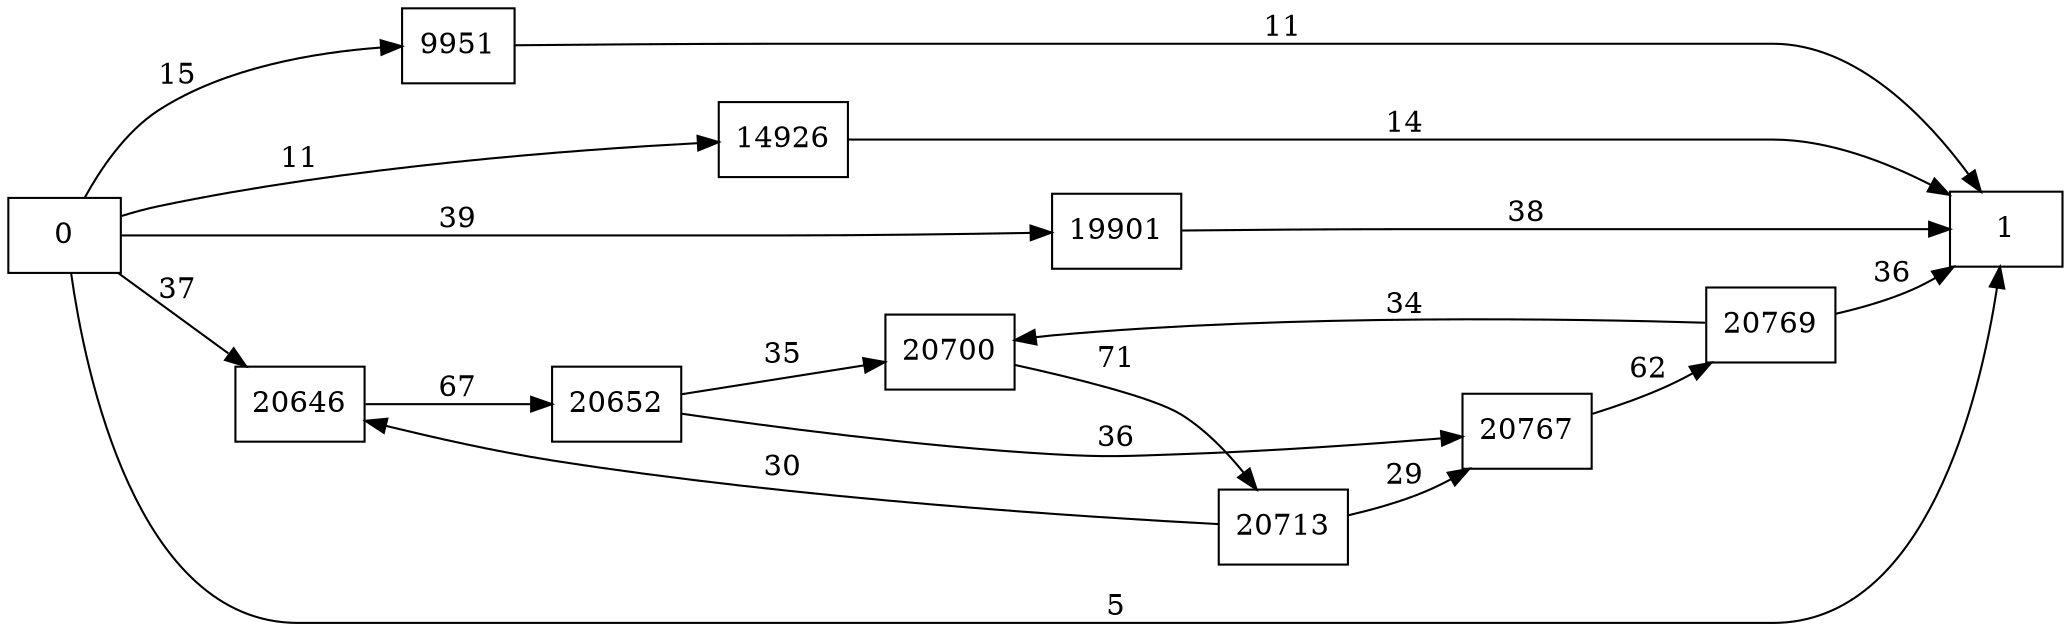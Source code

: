 digraph {
	graph [rankdir=LR]
	node [shape=rectangle]
	9951 -> 1 [label=11]
	14926 -> 1 [label=14]
	19901 -> 1 [label=38]
	20646 -> 20652 [label=67]
	20652 -> 20700 [label=35]
	20652 -> 20767 [label=36]
	20700 -> 20713 [label=71]
	20713 -> 20767 [label=29]
	20713 -> 20646 [label=30]
	20767 -> 20769 [label=62]
	20769 -> 20700 [label=34]
	20769 -> 1 [label=36]
	0 -> 1 [label=5]
	0 -> 9951 [label=15]
	0 -> 14926 [label=11]
	0 -> 19901 [label=39]
	0 -> 20646 [label=37]
}
